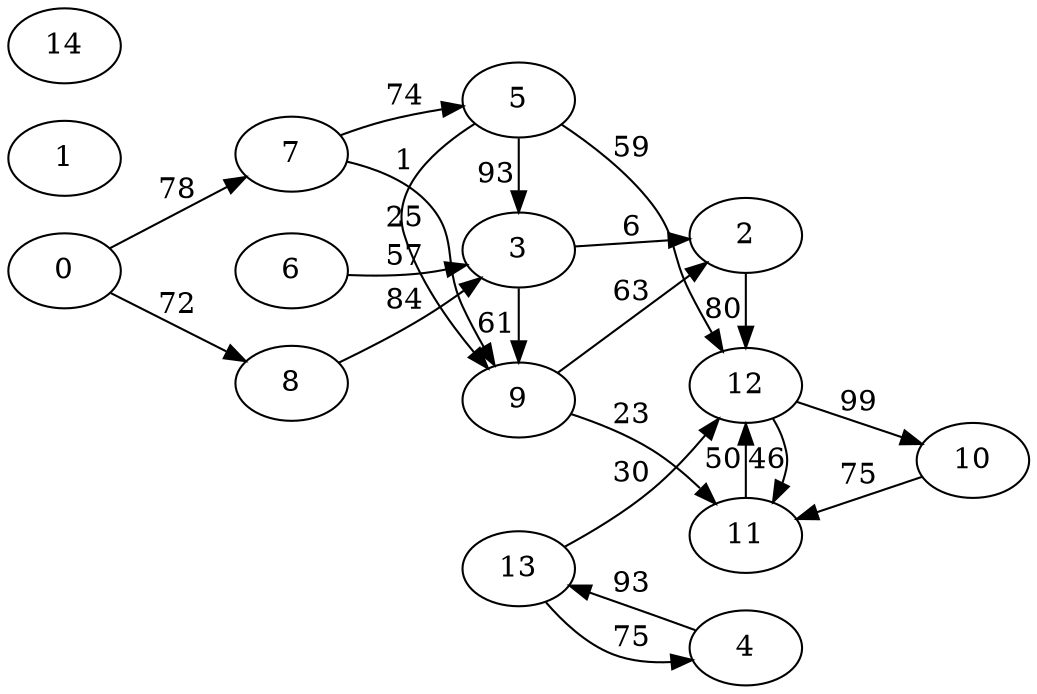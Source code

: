 digraph G {
ranksep = "equally";
rankdir = LR;
{rank = same; 0; };
{rank = same; 7; 8; };
{rank = same; 9; 5; 3; };
{rank = same; 11; 2; 12; };
{rank = same; 10; };
{rank = same; };
{rank = same; 1; };
{rank = same; 4; };
{rank = same; 13; };
{rank = same; };
{rank = same; 6; };
{rank = same; };
{rank = same; 14; };
0->7[label="78"];
0->8[label="72"];
7->9[label="1"];
7->5[label="74"];
8->3[label="84"];
9->11[label="23"];
9->2[label="63"];
5->12[label="59"];
5->9[label="25"];
5->3[label="93"];
3->9[label="61"];
3->2[label="6"];
11->12[label="50"];
2->12[label="80"];
12->10[label="99"];
12->11[label="46"];
10->11[label="75"];
1
4->13[label="93"];
13->4[label="75"];
13->12[label="30"];
6->3[label="57"];
14
}
